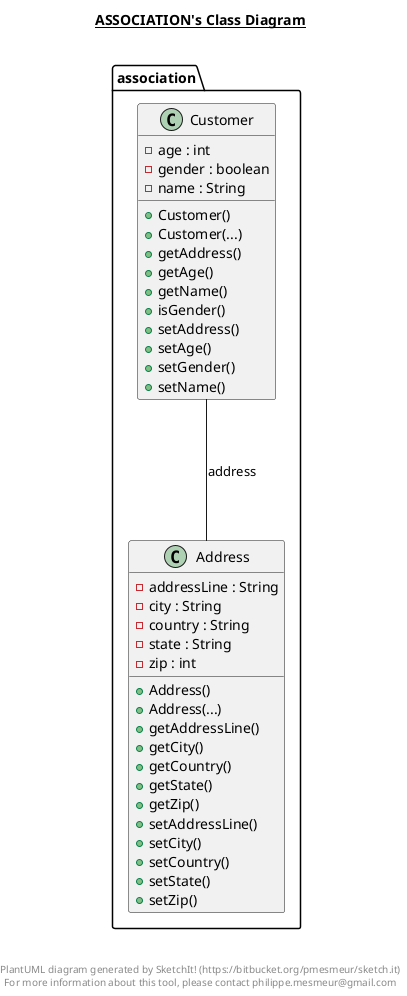 @startuml

title __ASSOCIATION's Class Diagram__\n

  namespace association {
    class association.Address {
        - addressLine : String
        - city : String
        - country : String
        - state : String
        - zip : int
        + Address()
        + Address(...)
        + getAddressLine()
        + getCity()
        + getCountry()
        + getState()
        + getZip()
        + setAddressLine()
        + setCity()
        + setCountry()
        + setState()
        + setZip()
    }
  }
  

  namespace association {
    class association.Customer {
        - age : int
        - gender : boolean
        - name : String
        + Customer()
        + Customer(...)
        + getAddress()
        + getAge()
        + getName()
        + isGender()
        + setAddress()
        + setAge()
        + setGender()
        + setName()
    }
  }
  

  association.Customer --- association.Address : address


right footer


PlantUML diagram generated by SketchIt! (https://bitbucket.org/pmesmeur/sketch.it)
For more information about this tool, please contact philippe.mesmeur@gmail.com
endfooter

@enduml
